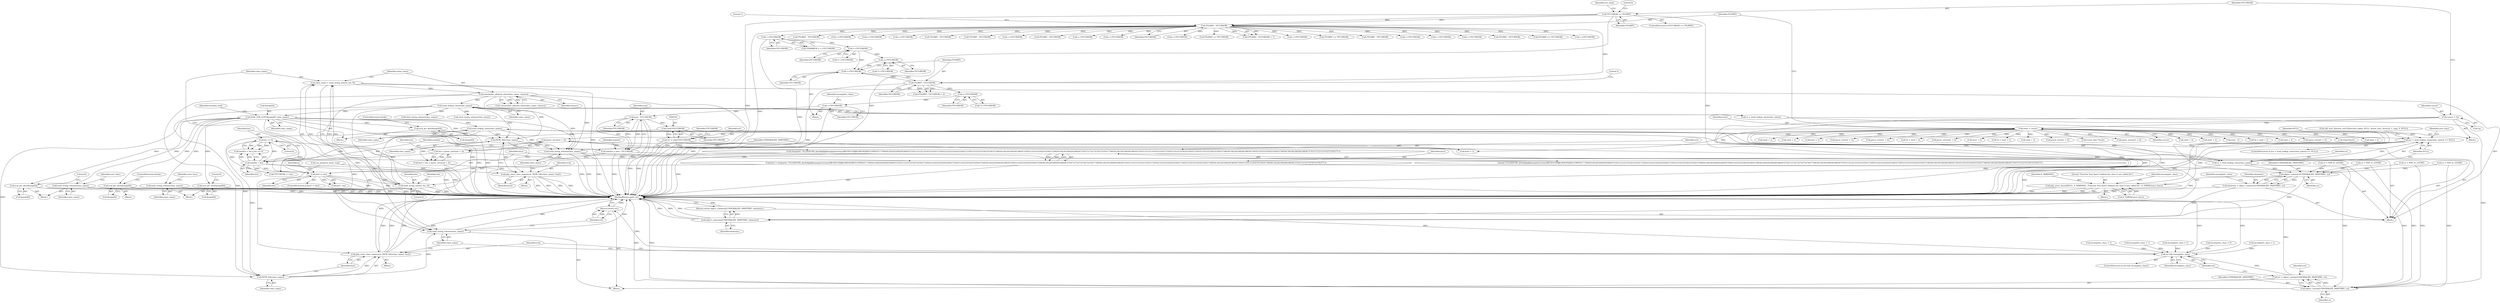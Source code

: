 digraph "0_php-src_20ce2fe8e3c211a42fee05a461a5881be9a8790e?w=1@array" {
"1000648" [label="(Call,ZVAL_STR_COPY(&args[0], class_name))"];
"1000595" [label="(Call,zend_lookup_class(class_name))"];
"1000579" [label="(Call,unserialize_allowed_class(class_name, classes))"];
"1000569" [label="(Call,class_name = zend_string_init(str, len, 0))"];
"1000571" [label="(Call,zend_string_init(str, len, 0))"];
"1000551" [label="(Call,strspn(str, \"0123456789_abcdefghijklmnopqrstuvwxyzABCDEFGHIJKLMNOPQRSTUVWXYZ\177\200\201\202\203\204\205\206\207\210\211\212\213\214\215\216\217\220\221\222\223\224\225\226\227\230\231\232\233\234\235\236\237\240\241\242\243\244\245\246\247\250\251\252\253\254\255\256\257\260\261\262\263\264\265\266\267\270\271\272\273\274\275\276\277\300\301\302\303\304\305\306\307\310\311\312\313\314\315\316\317\320\321\322\323\324\325\326\327\330\331\332\333\334\335\336\337\340\341\342\343\344\345\346\347\350\351\352\353\354\355\356\357\360\361\362\363\364\365\366\367\370\371\372\373\374\375\376\377\\\"))"];
"1000513" [label="(Call,str = (char*)YYCURSOR)"];
"1000515" [label="(Call,(char*)YYCURSOR)"];
"1000493" [label="(Call,max - YYCURSOR)"];
"1000447" [label="(Call,++YYCURSOR)"];
"1000440" [label="(Call,++YYCURSOR)"];
"1000412" [label="(Call,YYLIMIT - YYCURSOR)"];
"1000152" [label="(Call,YYLIMIT - YYCURSOR)"];
"1000125" [label="(Call,YYCURSOR >= YYLIMIT)"];
"1000408" [label="(Call,++YYCURSOR)"];
"1000368" [label="(Call,++YYCURSOR)"];
"1000339" [label="(Call,++YYCURSOR)"];
"1000394" [label="(Call,++YYCURSOR)"];
"1000555" [label="(Call,len3 != len)"];
"1000549" [label="(Call,len3 = strspn(str, \"0123456789_abcdefghijklmnopqrstuvwxyzABCDEFGHIJKLMNOPQRSTUVWXYZ\177\200\201\202\203\204\205\206\207\210\211\212\213\214\215\216\217\220\221\222\223\224\225\226\227\230\231\232\233\234\235\236\237\240\241\242\243\244\245\246\247\250\251\252\253\254\255\256\257\260\261\262\263\264\265\266\267\270\271\272\273\274\275\276\277\300\301\302\303\304\305\306\307\310\311\312\313\314\315\316\317\320\321\322\323\324\325\326\327\330\331\332\333\334\335\336\337\340\341\342\343\344\345\346\347\350\351\352\353\354\355\356\357\360\361\362\363\364\365\366\367\370\371\372\373\374\375\376\377\\\"))"];
"1000501" [label="(Call,len == 0)"];
"1000498" [label="(Call,maxlen < len)"];
"1000491" [label="(Call,maxlen = max - YYCURSOR)"];
"1000485" [label="(Call,len = parse_uiv(start + 2))"];
"1000487" [label="(Call,parse_uiv(start + 2))"];
"1000144" [label="(Call,start = cursor)"];
"1000120" [label="(Call,cursor = *p)"];
"1000680" [label="(Call,zend_string_release(class_name))"];
"1000685" [label="(Call,zval_ptr_dtor(&args[0]))"];
"1000707" [label="(Call,zval_ptr_dtor(&args[0]))"];
"1000723" [label="(Call,zend_string_release(class_name))"];
"1000728" [label="(Call,zval_ptr_dtor(&args[0]))"];
"1000739" [label="(Call,zend_lookup_class(class_name))"];
"1000736" [label="(Call,(ce = zend_lookup_class(class_name)) == NULL)"];
"1000743" [label="(Call,php_error_docref(NULL, E_WARNING, \"Function %s() hasn't defined the class it was called for\", Z_STRVAL(user_func)))"];
"1000737" [label="(Call,ce = zend_lookup_class(class_name))"];
"1000775" [label="(Call,object_custom(UNSERIALIZE_PASSTHRU, ce))"];
"1000773" [label="(Call,ret = object_custom(UNSERIALIZE_PASSTHRU, ce))"];
"1000779" [label="(Call,ret && incomplete_class)"];
"1000790" [label="(Return,return ret;)"];
"1000794" [label="(Call,object_common1(UNSERIALIZE_PASSTHRU, ce))"];
"1000792" [label="(Call,elements = object_common1(UNSERIALIZE_PASSTHRU, ce))"];
"1000808" [label="(Call,object_common2(UNSERIALIZE_PASSTHRU, elements))"];
"1000807" [label="(Return,return object_common2(UNSERIALIZE_PASSTHRU, elements);)"];
"1000785" [label="(Call,ZSTR_VAL(class_name))"];
"1000783" [label="(Call,php_store_class_name(rval, ZSTR_VAL(class_name), len2))"];
"1000788" [label="(Call,zend_string_release(class_name))"];
"1000802" [label="(Call,ZSTR_VAL(class_name))"];
"1000800" [label="(Call,php_store_class_name(rval, ZSTR_VAL(class_name), len2))"];
"1000805" [label="(Call,zend_string_release(class_name))"];
"1000758" [label="(Call,zval_ptr_dtor(&args[0]))"];
"1000500" [label="(Identifier,len)"];
"1002375" [label="(Call,parse_iv(start + 2))"];
"1000778" [label="(ControlStructure,if (ret && incomplete_class))"];
"1000449" [label="(Block,)"];
"1000810" [label="(Identifier,elements)"];
"1001503" [label="(Call,YYLIMIT - YYCURSOR)"];
"1000409" [label="(Identifier,YYCURSOR)"];
"1000607" [label="(Call,zend_string_release(class_name))"];
"1001864" [label="(Call,(char*)start)"];
"1000153" [label="(Identifier,YYLIMIT)"];
"1000570" [label="(Identifier,class_name)"];
"1000549" [label="(Call,len3 = strspn(str, \"0123456789_abcdefghijklmnopqrstuvwxyzABCDEFGHIJKLMNOPQRSTUVWXYZ\177\200\201\202\203\204\205\206\207\210\211\212\213\214\215\216\217\220\221\222\223\224\225\226\227\230\231\232\233\234\235\236\237\240\241\242\243\244\245\246\247\250\251\252\253\254\255\256\257\260\261\262\263\264\265\266\267\270\271\272\273\274\275\276\277\300\301\302\303\304\305\306\307\310\311\312\313\314\315\316\317\320\321\322\323\324\325\326\327\330\331\332\333\334\335\336\337\340\341\342\343\344\345\346\347\350\351\352\353\354\355\356\357\360\361\362\363\364\365\366\367\370\371\372\373\374\375\376\377\\\"))"];
"1000791" [label="(Identifier,ret)"];
"1000708" [label="(Call,&args[0])"];
"1000155" [label="(Literal,7)"];
"1000672" [label="(Block,)"];
"1000572" [label="(Identifier,str)"];
"1000447" [label="(Call,++YYCURSOR)"];
"1000497" [label="(Call,maxlen < len || len == 0)"];
"1000800" [label="(Call,php_store_class_name(rval, ZSTR_VAL(class_name), len2))"];
"1000782" [label="(Block,)"];
"1000411" [label="(Call,(YYLIMIT - YYCURSOR) < 2)"];
"1000786" [label="(Identifier,class_name)"];
"1000759" [label="(Call,&args[0])"];
"1000571" [label="(Call,zend_string_init(str, len, 0))"];
"1001295" [label="(Call,start + 2)"];
"1000785" [label="(Call,ZSTR_VAL(class_name))"];
"1000111" [label="(Block,)"];
"1001146" [label="(Call,start + 2)"];
"1000439" [label="(Call,*++YYCURSOR)"];
"1002122" [label="(Call,start + 2)"];
"1000513" [label="(Call,str = (char*)YYCURSOR)"];
"1000198" [label="(Call,++YYCURSOR)"];
"1000297" [label="(Call,++YYCURSOR)"];
"1000394" [label="(Call,++YYCURSOR)"];
"1000413" [label="(Identifier,YYLIMIT)"];
"1000340" [label="(Identifier,YYCURSOR)"];
"1000145" [label="(Identifier,start)"];
"1000486" [label="(Identifier,len)"];
"1000746" [label="(Literal,\"Function %s() hasn't defined the class it was called for\")"];
"1000794" [label="(Call,object_common1(UNSERIALIZE_PASSTHRU, ce))"];
"1000809" [label="(Identifier,UNSERIALIZE_PASSTHRU)"];
"1000241" [label="(Call,++YYCURSOR)"];
"1002376" [label="(Call,start + 2)"];
"1000586" [label="(Call,ce = PHP_IC_ENTRY)"];
"1000393" [label="(Call,*++YYCURSOR)"];
"1000790" [label="(Return,return ret;)"];
"1000576" [label="(Block,)"];
"1000551" [label="(Call,strspn(str, \"0123456789_abcdefghijklmnopqrstuvwxyzABCDEFGHIJKLMNOPQRSTUVWXYZ\177\200\201\202\203\204\205\206\207\210\211\212\213\214\215\216\217\220\221\222\223\224\225\226\227\230\231\232\233\234\235\236\237\240\241\242\243\244\245\246\247\250\251\252\253\254\255\256\257\260\261\262\263\264\265\266\267\270\271\272\273\274\275\276\277\300\301\302\303\304\305\306\307\310\311\312\313\314\315\316\317\320\321\322\323\324\325\326\327\330\331\332\333\334\335\336\337\340\341\342\343\344\345\346\347\350\351\352\353\354\355\356\357\360\361\362\363\364\365\366\367\370\371\372\373\374\375\376\377\\\"))"];
"1000488" [label="(Call,start + 2)"];
"1000789" [label="(Identifier,class_name)"];
"1000684" [label="(Identifier,user_func)"];
"1000722" [label="(Block,)"];
"1000808" [label="(Call,object_common2(UNSERIALIZE_PASSTHRU, elements))"];
"1000121" [label="(Identifier,cursor)"];
"1000804" [label="(Identifier,len2)"];
"1000519" [label="(Identifier,YYCURSOR)"];
"1000515" [label="(Call,(char*)YYCURSOR)"];
"1001589" [label="(Call,YYLIMIT - YYCURSOR)"];
"1000502" [label="(Identifier,len)"];
"1000579" [label="(Call,unserialize_allowed_class(class_name, classes))"];
"1001086" [label="(Call,YYLIMIT - YYCURSOR)"];
"1000581" [label="(Identifier,classes)"];
"1000514" [label="(Identifier,str)"];
"1000578" [label="(Call,!unserialize_allowed_class(class_name, classes))"];
"1000805" [label="(Call,zend_string_release(class_name))"];
"1000555" [label="(Call,len3 != len)"];
"1000141" [label="(Call,var_push(var_hash, rval))"];
"1000779" [label="(Call,ret && incomplete_class)"];
"1000750" [label="(Identifier,incomplete_class)"];
"1000408" [label="(Call,++YYCURSOR)"];
"1000744" [label="(Identifier,NULL)"];
"1000325" [label="(Call,++YYCURSOR)"];
"1000712" [label="(ControlStructure,break;)"];
"1001251" [label="(Call,YYLIMIT - YYCURSOR)"];
"1000729" [label="(Call,&args[0])"];
"1000491" [label="(Call,maxlen = max - YYCURSOR)"];
"1002432" [label="(MethodReturn,static int)"];
"1000787" [label="(Identifier,len2)"];
"1000783" [label="(Call,php_store_class_name(rval, ZSTR_VAL(class_name), len2))"];
"1000147" [label="(Block,)"];
"1000801" [label="(Identifier,rval)"];
"1000774" [label="(Identifier,ret)"];
"1000999" [label="(Call,parse_iv(start + 2))"];
"1000415" [label="(Literal,2)"];
"1000745" [label="(Identifier,E_WARNING)"];
"1000685" [label="(Call,zval_ptr_dtor(&args[0]))"];
"1000557" [label="(Identifier,len)"];
"1002233" [label="(Call,parse_iv(start + 2))"];
"1000798" [label="(Identifier,incomplete_class)"];
"1000152" [label="(Call,YYLIMIT - YYCURSOR)"];
"1000639" [label="(Call,ce = PHP_IC_ENTRY)"];
"1000126" [label="(Identifier,YYCURSOR)"];
"1001308" [label="(Call,*p = start + 2)"];
"1001129" [label="(Call,parse_uiv(start + 2))"];
"1000739" [label="(Call,zend_lookup_class(class_name))"];
"1000724" [label="(Identifier,class_name)"];
"1000757" [label="(Identifier,user_func)"];
"1000593" [label="(Call,ce = zend_lookup_class(class_name))"];
"1000269" [label="(Call,++YYCURSOR)"];
"1000792" [label="(Call,elements = object_common1(UNSERIALIZE_PASSTHRU, ce))"];
"1000255" [label="(Call,++YYCURSOR)"];
"1000727" [label="(Identifier,user_func)"];
"1000802" [label="(Call,ZSTR_VAL(class_name))"];
"1000460" [label="(Identifier,incomplete_class)"];
"1001130" [label="(Call,start + 2)"];
"1000740" [label="(Identifier,class_name)"];
"1000501" [label="(Call,len == 0)"];
"1000499" [label="(Identifier,maxlen)"];
"1000735" [label="(ControlStructure,if ((ce = zend_lookup_class(class_name)) == NULL))"];
"1000771" [label="(Block,)"];
"1000459" [label="(Call,incomplete_class = 0)"];
"1000723" [label="(Call,zend_string_release(class_name))"];
"1000569" [label="(Call,class_name = zend_string_init(str, len, 0))"];
"1000550" [label="(Identifier,len3)"];
"1000503" [label="(Literal,0)"];
"1000775" [label="(Call,object_custom(UNSERIALIZE_PASSTHRU, ce))"];
"1000337" [label="(Call,YYMARKER = ++YYCURSOR)"];
"1000483" [label="(Call,len2 = len = parse_uiv(start + 2))"];
"1000154" [label="(Identifier,YYCURSOR)"];
"1000656" [label="(Identifier,serialize_lock)"];
"1000781" [label="(Identifier,incomplete_class)"];
"1000283" [label="(Call,++YYCURSOR)"];
"1000554" [label="(ControlStructure,if (len3 != len))"];
"1000583" [label="(Call,incomplete_class = 1)"];
"1000553" [label="(Literal,\"0123456789_abcdefghijklmnopqrstuvwxyzABCDEFGHIJKLMNOPQRSTUVWXYZ\177\200\201\202\203\204\205\206\207\210\211\212\213\214\215\216\217\220\221\222\223\224\225\226\227\230\231\232\233\234\235\236\237\240\241\242\243\244\245\246\247\250\251\252\253\254\255\256\257\260\261\262\263\264\265\266\267\270\271\272\273\274\275\276\277\300\301\302\303\304\305\306\307\310\311\312\313\314\315\316\317\320\321\322\323\324\325\326\327\330\331\332\333\334\335\336\337\340\341\342\343\344\345\346\347\350\351\352\353\354\355\356\357\360\361\362\363\364\365\366\367\370\371\372\373\374\375\376\377\\\")"];
"1000412" [label="(Call,YYLIMIT - YYCURSOR)"];
"1000737" [label="(Call,ce = zend_lookup_class(class_name))"];
"1000698" [label="(Call,incomplete_class = 1)"];
"1000793" [label="(Identifier,elements)"];
"1000395" [label="(Identifier,YYCURSOR)"];
"1000619" [label="(Call,zend_string_release(class_name))"];
"1000552" [label="(Identifier,str)"];
"1001977" [label="(Call,YYLIMIT <= YYCURSOR)"];
"1000151" [label="(Call,(YYLIMIT - YYCURSOR) < 7)"];
"1001143" [label="(Call,*p = start + 2)"];
"1001311" [label="(Call,start + 2)"];
"1000691" [label="(Literal,0)"];
"1000742" [label="(Block,)"];
"1000311" [label="(Call,++YYCURSOR)"];
"1000741" [label="(Identifier,NULL)"];
"1000493" [label="(Call,max - YYCURSOR)"];
"1002121" [label="(Call,parse_iv(start + 2))"];
"1000495" [label="(Identifier,YYCURSOR)"];
"1000494" [label="(Identifier,max)"];
"1000580" [label="(Identifier,class_name)"];
"1000498" [label="(Call,maxlen < len)"];
"1000648" [label="(Call,ZVAL_STR_COPY(&args[0], class_name))"];
"1000339" [label="(Call,++YYCURSOR)"];
"1000367" [label="(Call,*++YYCURSOR)"];
"1000492" [label="(Identifier,maxlen)"];
"1000122" [label="(Call,*p)"];
"1000564" [label="(Call,len3 - len)"];
"1001653" [label="(Call,(const char *)start)"];
"1000758" [label="(Call,zval_ptr_dtor(&args[0]))"];
"1000414" [label="(Identifier,YYCURSOR)"];
"1000659" [label="(Call,call_user_function_ex(CG(function_table), NULL, &user_func, &retval, 1, args, 0, NULL))"];
"1000780" [label="(Identifier,ret)"];
"1001294" [label="(Call,parse_uiv(start + 2))"];
"1002193" [label="(Call,YYLIMIT <= YYCURSOR)"];
"1000127" [label="(Identifier,YYLIMIT)"];
"1000653" [label="(Identifier,class_name)"];
"1000487" [label="(Call,parse_uiv(start + 2))"];
"1000146" [label="(Identifier,cursor)"];
"1000679" [label="(Block,)"];
"1000796" [label="(Identifier,ce)"];
"1000701" [label="(Call,ce = PHP_IC_ENTRY)"];
"1000866" [label="(Call,YYLIMIT - YYCURSOR)"];
"1000361" [label="(Call,++YYCURSOR)"];
"1000795" [label="(Identifier,UNSERIALIZE_PASSTHRU)"];
"1000776" [label="(Identifier,UNSERIALIZE_PASSTHRU)"];
"1000124" [label="(ControlStructure,if (YYCURSOR >= YYLIMIT))"];
"1000556" [label="(Identifier,len3)"];
"1000595" [label="(Call,zend_lookup_class(class_name))"];
"1000144" [label="(Call,start = cursor)"];
"1000680" [label="(Call,zend_string_release(class_name))"];
"1000369" [label="(Identifier,YYCURSOR)"];
"1000681" [label="(Identifier,class_name)"];
"1000738" [label="(Identifier,ce)"];
"1002234" [label="(Call,start + 2)"];
"1000348" [label="(Call,++YYCURSOR)"];
"1000736" [label="(Call,(ce = zend_lookup_class(class_name)) == NULL)"];
"1000777" [label="(Identifier,ce)"];
"1000227" [label="(Call,++YYCURSOR)"];
"1000752" [label="(Call,ce = PHP_IC_ENTRY)"];
"1000784" [label="(Identifier,rval)"];
"1000508" [label="(Call,start + 2)"];
"1000518" [label="(Call,YYCURSOR += len)"];
"1000440" [label="(Call,++YYCURSOR)"];
"1000749" [label="(Call,incomplete_class = 1)"];
"1000636" [label="(Call,incomplete_class = 1)"];
"1000596" [label="(Identifier,class_name)"];
"1002009" [label="(Call,start - 3)"];
"1000958" [label="(Call,YYLIMIT - YYCURSOR)"];
"1000807" [label="(Return,return object_common2(UNSERIALIZE_PASSTHRU, elements);)"];
"1000803" [label="(Identifier,class_name)"];
"1000517" [label="(Identifier,YYCURSOR)"];
"1000133" [label="(Identifier,var_hash)"];
"1002335" [label="(Call,YYLIMIT <= YYCURSOR)"];
"1000485" [label="(Call,len = parse_uiv(start + 2))"];
"1000728" [label="(Call,zval_ptr_dtor(&args[0]))"];
"1000573" [label="(Identifier,len)"];
"1000734" [label="(Literal,0)"];
"1000747" [label="(Call,Z_STRVAL(user_func))"];
"1000806" [label="(Identifier,class_name)"];
"1000574" [label="(Literal,0)"];
"1000788" [label="(Call,zend_string_release(class_name))"];
"1000448" [label="(Identifier,YYCURSOR)"];
"1000763" [label="(ControlStructure,break;)"];
"1000743" [label="(Call,php_error_docref(NULL, E_WARNING, \"Function %s() hasn't defined the class it was called for\", Z_STRVAL(user_func)))"];
"1000125" [label="(Call,YYCURSOR >= YYLIMIT)"];
"1000561" [label="(Identifier,p)"];
"1000120" [label="(Call,cursor = *p)"];
"1000773" [label="(Call,ret = object_custom(UNSERIALIZE_PASSTHRU, ce))"];
"1000799" [label="(Block,)"];
"1000505" [label="(Call,*p = start + 2)"];
"1000130" [label="(Literal,0)"];
"1000686" [label="(Call,&args[0])"];
"1001000" [label="(Call,start + 2)"];
"1000707" [label="(Call,zval_ptr_dtor(&args[0]))"];
"1000649" [label="(Call,&args[0])"];
"1000368" [label="(Call,++YYCURSOR)"];
"1000441" [label="(Identifier,YYCURSOR)"];
"1000215" [label="(Call,++YYCURSOR)"];
"1000648" -> "1000576"  [label="AST: "];
"1000648" -> "1000653"  [label="CFG: "];
"1000649" -> "1000648"  [label="AST: "];
"1000653" -> "1000648"  [label="AST: "];
"1000656" -> "1000648"  [label="CFG: "];
"1000648" -> "1002432"  [label="DDG: "];
"1000595" -> "1000648"  [label="DDG: "];
"1000648" -> "1000680"  [label="DDG: "];
"1000648" -> "1000685"  [label="DDG: "];
"1000648" -> "1000707"  [label="DDG: "];
"1000648" -> "1000723"  [label="DDG: "];
"1000648" -> "1000728"  [label="DDG: "];
"1000648" -> "1000739"  [label="DDG: "];
"1000648" -> "1000758"  [label="DDG: "];
"1000648" -> "1000785"  [label="DDG: "];
"1000648" -> "1000788"  [label="DDG: "];
"1000648" -> "1000802"  [label="DDG: "];
"1000648" -> "1000805"  [label="DDG: "];
"1000595" -> "1000593"  [label="AST: "];
"1000595" -> "1000596"  [label="CFG: "];
"1000596" -> "1000595"  [label="AST: "];
"1000593" -> "1000595"  [label="CFG: "];
"1000595" -> "1000593"  [label="DDG: "];
"1000579" -> "1000595"  [label="DDG: "];
"1000595" -> "1000607"  [label="DDG: "];
"1000595" -> "1000619"  [label="DDG: "];
"1000595" -> "1000785"  [label="DDG: "];
"1000595" -> "1000788"  [label="DDG: "];
"1000595" -> "1000802"  [label="DDG: "];
"1000595" -> "1000805"  [label="DDG: "];
"1000579" -> "1000578"  [label="AST: "];
"1000579" -> "1000581"  [label="CFG: "];
"1000580" -> "1000579"  [label="AST: "];
"1000581" -> "1000579"  [label="AST: "];
"1000578" -> "1000579"  [label="CFG: "];
"1000579" -> "1002432"  [label="DDG: "];
"1000579" -> "1000578"  [label="DDG: "];
"1000579" -> "1000578"  [label="DDG: "];
"1000569" -> "1000579"  [label="DDG: "];
"1000579" -> "1000785"  [label="DDG: "];
"1000579" -> "1000788"  [label="DDG: "];
"1000579" -> "1000802"  [label="DDG: "];
"1000579" -> "1000805"  [label="DDG: "];
"1000569" -> "1000449"  [label="AST: "];
"1000569" -> "1000571"  [label="CFG: "];
"1000570" -> "1000569"  [label="AST: "];
"1000571" -> "1000569"  [label="AST: "];
"1000580" -> "1000569"  [label="CFG: "];
"1000569" -> "1002432"  [label="DDG: "];
"1000571" -> "1000569"  [label="DDG: "];
"1000571" -> "1000569"  [label="DDG: "];
"1000571" -> "1000569"  [label="DDG: "];
"1000571" -> "1000574"  [label="CFG: "];
"1000572" -> "1000571"  [label="AST: "];
"1000573" -> "1000571"  [label="AST: "];
"1000574" -> "1000571"  [label="AST: "];
"1000571" -> "1002432"  [label="DDG: "];
"1000571" -> "1002432"  [label="DDG: "];
"1000551" -> "1000571"  [label="DDG: "];
"1000555" -> "1000571"  [label="DDG: "];
"1000551" -> "1000549"  [label="AST: "];
"1000551" -> "1000553"  [label="CFG: "];
"1000552" -> "1000551"  [label="AST: "];
"1000553" -> "1000551"  [label="AST: "];
"1000549" -> "1000551"  [label="CFG: "];
"1000551" -> "1002432"  [label="DDG: "];
"1000551" -> "1000549"  [label="DDG: "];
"1000551" -> "1000549"  [label="DDG: "];
"1000513" -> "1000551"  [label="DDG: "];
"1000513" -> "1000449"  [label="AST: "];
"1000513" -> "1000515"  [label="CFG: "];
"1000514" -> "1000513"  [label="AST: "];
"1000515" -> "1000513"  [label="AST: "];
"1000519" -> "1000513"  [label="CFG: "];
"1000513" -> "1002432"  [label="DDG: "];
"1000513" -> "1002432"  [label="DDG: "];
"1000515" -> "1000513"  [label="DDG: "];
"1000515" -> "1000517"  [label="CFG: "];
"1000516" -> "1000515"  [label="AST: "];
"1000517" -> "1000515"  [label="AST: "];
"1000493" -> "1000515"  [label="DDG: "];
"1000515" -> "1000518"  [label="DDG: "];
"1000493" -> "1000491"  [label="AST: "];
"1000493" -> "1000495"  [label="CFG: "];
"1000494" -> "1000493"  [label="AST: "];
"1000495" -> "1000493"  [label="AST: "];
"1000491" -> "1000493"  [label="CFG: "];
"1000493" -> "1002432"  [label="DDG: "];
"1000493" -> "1002432"  [label="DDG: "];
"1000493" -> "1000491"  [label="DDG: "];
"1000493" -> "1000491"  [label="DDG: "];
"1000447" -> "1000493"  [label="DDG: "];
"1000447" -> "1000147"  [label="AST: "];
"1000447" -> "1000448"  [label="CFG: "];
"1000448" -> "1000447"  [label="AST: "];
"1000460" -> "1000447"  [label="CFG: "];
"1000447" -> "1002432"  [label="DDG: "];
"1000440" -> "1000447"  [label="DDG: "];
"1000440" -> "1000439"  [label="AST: "];
"1000440" -> "1000441"  [label="CFG: "];
"1000441" -> "1000440"  [label="AST: "];
"1000439" -> "1000440"  [label="CFG: "];
"1000412" -> "1000440"  [label="DDG: "];
"1000412" -> "1000411"  [label="AST: "];
"1000412" -> "1000414"  [label="CFG: "];
"1000413" -> "1000412"  [label="AST: "];
"1000414" -> "1000412"  [label="AST: "];
"1000415" -> "1000412"  [label="CFG: "];
"1000412" -> "1002432"  [label="DDG: "];
"1000412" -> "1000408"  [label="DDG: "];
"1000412" -> "1000411"  [label="DDG: "];
"1000412" -> "1000411"  [label="DDG: "];
"1000152" -> "1000412"  [label="DDG: "];
"1000408" -> "1000412"  [label="DDG: "];
"1000152" -> "1000151"  [label="AST: "];
"1000152" -> "1000154"  [label="CFG: "];
"1000153" -> "1000152"  [label="AST: "];
"1000154" -> "1000152"  [label="AST: "];
"1000155" -> "1000152"  [label="CFG: "];
"1000152" -> "1002432"  [label="DDG: "];
"1000152" -> "1000151"  [label="DDG: "];
"1000152" -> "1000151"  [label="DDG: "];
"1000125" -> "1000152"  [label="DDG: "];
"1000125" -> "1000152"  [label="DDG: "];
"1000152" -> "1000198"  [label="DDG: "];
"1000152" -> "1000215"  [label="DDG: "];
"1000152" -> "1000227"  [label="DDG: "];
"1000152" -> "1000241"  [label="DDG: "];
"1000152" -> "1000255"  [label="DDG: "];
"1000152" -> "1000269"  [label="DDG: "];
"1000152" -> "1000283"  [label="DDG: "];
"1000152" -> "1000297"  [label="DDG: "];
"1000152" -> "1000311"  [label="DDG: "];
"1000152" -> "1000325"  [label="DDG: "];
"1000152" -> "1000339"  [label="DDG: "];
"1000152" -> "1000348"  [label="DDG: "];
"1000152" -> "1000361"  [label="DDG: "];
"1000152" -> "1000866"  [label="DDG: "];
"1000152" -> "1000958"  [label="DDG: "];
"1000152" -> "1001086"  [label="DDG: "];
"1000152" -> "1001251"  [label="DDG: "];
"1000152" -> "1001503"  [label="DDG: "];
"1000152" -> "1001589"  [label="DDG: "];
"1000152" -> "1001977"  [label="DDG: "];
"1000152" -> "1002193"  [label="DDG: "];
"1000152" -> "1002335"  [label="DDG: "];
"1000125" -> "1000124"  [label="AST: "];
"1000125" -> "1000127"  [label="CFG: "];
"1000126" -> "1000125"  [label="AST: "];
"1000127" -> "1000125"  [label="AST: "];
"1000130" -> "1000125"  [label="CFG: "];
"1000133" -> "1000125"  [label="CFG: "];
"1000125" -> "1002432"  [label="DDG: "];
"1000125" -> "1002432"  [label="DDG: "];
"1000125" -> "1002432"  [label="DDG: "];
"1000408" -> "1000147"  [label="AST: "];
"1000408" -> "1000409"  [label="CFG: "];
"1000409" -> "1000408"  [label="AST: "];
"1000413" -> "1000408"  [label="CFG: "];
"1000368" -> "1000408"  [label="DDG: "];
"1000394" -> "1000408"  [label="DDG: "];
"1000368" -> "1000367"  [label="AST: "];
"1000368" -> "1000369"  [label="CFG: "];
"1000369" -> "1000368"  [label="AST: "];
"1000367" -> "1000368"  [label="CFG: "];
"1000339" -> "1000368"  [label="DDG: "];
"1000368" -> "1000394"  [label="DDG: "];
"1000339" -> "1000337"  [label="AST: "];
"1000339" -> "1000340"  [label="CFG: "];
"1000340" -> "1000339"  [label="AST: "];
"1000337" -> "1000339"  [label="CFG: "];
"1000339" -> "1002432"  [label="DDG: "];
"1000339" -> "1000337"  [label="DDG: "];
"1000394" -> "1000393"  [label="AST: "];
"1000394" -> "1000395"  [label="CFG: "];
"1000395" -> "1000394"  [label="AST: "];
"1000393" -> "1000394"  [label="CFG: "];
"1000555" -> "1000554"  [label="AST: "];
"1000555" -> "1000557"  [label="CFG: "];
"1000556" -> "1000555"  [label="AST: "];
"1000557" -> "1000555"  [label="AST: "];
"1000561" -> "1000555"  [label="CFG: "];
"1000570" -> "1000555"  [label="CFG: "];
"1000555" -> "1002432"  [label="DDG: "];
"1000555" -> "1002432"  [label="DDG: "];
"1000549" -> "1000555"  [label="DDG: "];
"1000501" -> "1000555"  [label="DDG: "];
"1000498" -> "1000555"  [label="DDG: "];
"1000555" -> "1000564"  [label="DDG: "];
"1000555" -> "1000564"  [label="DDG: "];
"1000549" -> "1000449"  [label="AST: "];
"1000550" -> "1000549"  [label="AST: "];
"1000556" -> "1000549"  [label="CFG: "];
"1000549" -> "1002432"  [label="DDG: "];
"1000501" -> "1000497"  [label="AST: "];
"1000501" -> "1000503"  [label="CFG: "];
"1000502" -> "1000501"  [label="AST: "];
"1000503" -> "1000501"  [label="AST: "];
"1000497" -> "1000501"  [label="CFG: "];
"1000501" -> "1002432"  [label="DDG: "];
"1000501" -> "1000497"  [label="DDG: "];
"1000501" -> "1000497"  [label="DDG: "];
"1000498" -> "1000501"  [label="DDG: "];
"1000501" -> "1000518"  [label="DDG: "];
"1000498" -> "1000497"  [label="AST: "];
"1000498" -> "1000500"  [label="CFG: "];
"1000499" -> "1000498"  [label="AST: "];
"1000500" -> "1000498"  [label="AST: "];
"1000502" -> "1000498"  [label="CFG: "];
"1000497" -> "1000498"  [label="CFG: "];
"1000498" -> "1002432"  [label="DDG: "];
"1000498" -> "1002432"  [label="DDG: "];
"1000498" -> "1000497"  [label="DDG: "];
"1000498" -> "1000497"  [label="DDG: "];
"1000491" -> "1000498"  [label="DDG: "];
"1000485" -> "1000498"  [label="DDG: "];
"1000498" -> "1000518"  [label="DDG: "];
"1000491" -> "1000449"  [label="AST: "];
"1000492" -> "1000491"  [label="AST: "];
"1000499" -> "1000491"  [label="CFG: "];
"1000491" -> "1002432"  [label="DDG: "];
"1000485" -> "1000483"  [label="AST: "];
"1000485" -> "1000487"  [label="CFG: "];
"1000486" -> "1000485"  [label="AST: "];
"1000487" -> "1000485"  [label="AST: "];
"1000483" -> "1000485"  [label="CFG: "];
"1000485" -> "1002432"  [label="DDG: "];
"1000485" -> "1000483"  [label="DDG: "];
"1000487" -> "1000485"  [label="DDG: "];
"1000487" -> "1000488"  [label="CFG: "];
"1000488" -> "1000487"  [label="AST: "];
"1000487" -> "1002432"  [label="DDG: "];
"1000487" -> "1000483"  [label="DDG: "];
"1000144" -> "1000487"  [label="DDG: "];
"1000144" -> "1000111"  [label="AST: "];
"1000144" -> "1000146"  [label="CFG: "];
"1000145" -> "1000144"  [label="AST: "];
"1000146" -> "1000144"  [label="AST: "];
"1000153" -> "1000144"  [label="CFG: "];
"1000144" -> "1002432"  [label="DDG: "];
"1000144" -> "1002432"  [label="DDG: "];
"1000120" -> "1000144"  [label="DDG: "];
"1000144" -> "1000488"  [label="DDG: "];
"1000144" -> "1000505"  [label="DDG: "];
"1000144" -> "1000508"  [label="DDG: "];
"1000144" -> "1000999"  [label="DDG: "];
"1000144" -> "1001000"  [label="DDG: "];
"1000144" -> "1001129"  [label="DDG: "];
"1000144" -> "1001130"  [label="DDG: "];
"1000144" -> "1001143"  [label="DDG: "];
"1000144" -> "1001146"  [label="DDG: "];
"1000144" -> "1001294"  [label="DDG: "];
"1000144" -> "1001295"  [label="DDG: "];
"1000144" -> "1001308"  [label="DDG: "];
"1000144" -> "1001311"  [label="DDG: "];
"1000144" -> "1001653"  [label="DDG: "];
"1000144" -> "1001864"  [label="DDG: "];
"1000144" -> "1002009"  [label="DDG: "];
"1000144" -> "1002121"  [label="DDG: "];
"1000144" -> "1002122"  [label="DDG: "];
"1000144" -> "1002233"  [label="DDG: "];
"1000144" -> "1002234"  [label="DDG: "];
"1000144" -> "1002375"  [label="DDG: "];
"1000144" -> "1002376"  [label="DDG: "];
"1000120" -> "1000111"  [label="AST: "];
"1000120" -> "1000122"  [label="CFG: "];
"1000121" -> "1000120"  [label="AST: "];
"1000122" -> "1000120"  [label="AST: "];
"1000126" -> "1000120"  [label="CFG: "];
"1000120" -> "1002432"  [label="DDG: "];
"1000120" -> "1002432"  [label="DDG: "];
"1000680" -> "1000679"  [label="AST: "];
"1000680" -> "1000681"  [label="CFG: "];
"1000681" -> "1000680"  [label="AST: "];
"1000684" -> "1000680"  [label="CFG: "];
"1000680" -> "1002432"  [label="DDG: "];
"1000680" -> "1002432"  [label="DDG: "];
"1000685" -> "1000679"  [label="AST: "];
"1000685" -> "1000686"  [label="CFG: "];
"1000686" -> "1000685"  [label="AST: "];
"1000691" -> "1000685"  [label="CFG: "];
"1000685" -> "1002432"  [label="DDG: "];
"1000685" -> "1002432"  [label="DDG: "];
"1000707" -> "1000672"  [label="AST: "];
"1000707" -> "1000708"  [label="CFG: "];
"1000708" -> "1000707"  [label="AST: "];
"1000712" -> "1000707"  [label="CFG: "];
"1000707" -> "1002432"  [label="DDG: "];
"1000707" -> "1002432"  [label="DDG: "];
"1000723" -> "1000722"  [label="AST: "];
"1000723" -> "1000724"  [label="CFG: "];
"1000724" -> "1000723"  [label="AST: "];
"1000727" -> "1000723"  [label="CFG: "];
"1000723" -> "1002432"  [label="DDG: "];
"1000723" -> "1002432"  [label="DDG: "];
"1000728" -> "1000722"  [label="AST: "];
"1000728" -> "1000729"  [label="CFG: "];
"1000729" -> "1000728"  [label="AST: "];
"1000734" -> "1000728"  [label="CFG: "];
"1000728" -> "1002432"  [label="DDG: "];
"1000728" -> "1002432"  [label="DDG: "];
"1000739" -> "1000737"  [label="AST: "];
"1000739" -> "1000740"  [label="CFG: "];
"1000740" -> "1000739"  [label="AST: "];
"1000737" -> "1000739"  [label="CFG: "];
"1000739" -> "1000736"  [label="DDG: "];
"1000739" -> "1000737"  [label="DDG: "];
"1000739" -> "1000785"  [label="DDG: "];
"1000739" -> "1000788"  [label="DDG: "];
"1000739" -> "1000802"  [label="DDG: "];
"1000739" -> "1000805"  [label="DDG: "];
"1000736" -> "1000735"  [label="AST: "];
"1000736" -> "1000741"  [label="CFG: "];
"1000737" -> "1000736"  [label="AST: "];
"1000741" -> "1000736"  [label="AST: "];
"1000744" -> "1000736"  [label="CFG: "];
"1000757" -> "1000736"  [label="CFG: "];
"1000736" -> "1002432"  [label="DDG: "];
"1000736" -> "1002432"  [label="DDG: "];
"1000737" -> "1000736"  [label="DDG: "];
"1000659" -> "1000736"  [label="DDG: "];
"1000736" -> "1000743"  [label="DDG: "];
"1000743" -> "1000742"  [label="AST: "];
"1000743" -> "1000747"  [label="CFG: "];
"1000744" -> "1000743"  [label="AST: "];
"1000745" -> "1000743"  [label="AST: "];
"1000746" -> "1000743"  [label="AST: "];
"1000747" -> "1000743"  [label="AST: "];
"1000750" -> "1000743"  [label="CFG: "];
"1000743" -> "1002432"  [label="DDG: "];
"1000743" -> "1002432"  [label="DDG: "];
"1000743" -> "1002432"  [label="DDG: "];
"1000743" -> "1002432"  [label="DDG: "];
"1000747" -> "1000743"  [label="DDG: "];
"1000738" -> "1000737"  [label="AST: "];
"1000741" -> "1000737"  [label="CFG: "];
"1000737" -> "1002432"  [label="DDG: "];
"1000737" -> "1000775"  [label="DDG: "];
"1000737" -> "1000794"  [label="DDG: "];
"1000775" -> "1000773"  [label="AST: "];
"1000775" -> "1000777"  [label="CFG: "];
"1000776" -> "1000775"  [label="AST: "];
"1000777" -> "1000775"  [label="AST: "];
"1000773" -> "1000775"  [label="CFG: "];
"1000775" -> "1002432"  [label="DDG: "];
"1000775" -> "1002432"  [label="DDG: "];
"1000775" -> "1000773"  [label="DDG: "];
"1000775" -> "1000773"  [label="DDG: "];
"1000639" -> "1000775"  [label="DDG: "];
"1000752" -> "1000775"  [label="DDG: "];
"1000586" -> "1000775"  [label="DDG: "];
"1000701" -> "1000775"  [label="DDG: "];
"1000593" -> "1000775"  [label="DDG: "];
"1000773" -> "1000771"  [label="AST: "];
"1000774" -> "1000773"  [label="AST: "];
"1000780" -> "1000773"  [label="CFG: "];
"1000773" -> "1002432"  [label="DDG: "];
"1000773" -> "1000779"  [label="DDG: "];
"1000779" -> "1000778"  [label="AST: "];
"1000779" -> "1000780"  [label="CFG: "];
"1000779" -> "1000781"  [label="CFG: "];
"1000780" -> "1000779"  [label="AST: "];
"1000781" -> "1000779"  [label="AST: "];
"1000784" -> "1000779"  [label="CFG: "];
"1000789" -> "1000779"  [label="CFG: "];
"1000779" -> "1002432"  [label="DDG: "];
"1000779" -> "1002432"  [label="DDG: "];
"1000779" -> "1002432"  [label="DDG: "];
"1000459" -> "1000779"  [label="DDG: "];
"1000636" -> "1000779"  [label="DDG: "];
"1000698" -> "1000779"  [label="DDG: "];
"1000749" -> "1000779"  [label="DDG: "];
"1000583" -> "1000779"  [label="DDG: "];
"1000779" -> "1000790"  [label="DDG: "];
"1000790" -> "1000771"  [label="AST: "];
"1000790" -> "1000791"  [label="CFG: "];
"1000791" -> "1000790"  [label="AST: "];
"1002432" -> "1000790"  [label="CFG: "];
"1000790" -> "1002432"  [label="DDG: "];
"1000791" -> "1000790"  [label="DDG: "];
"1000794" -> "1000792"  [label="AST: "];
"1000794" -> "1000796"  [label="CFG: "];
"1000795" -> "1000794"  [label="AST: "];
"1000796" -> "1000794"  [label="AST: "];
"1000792" -> "1000794"  [label="CFG: "];
"1000794" -> "1002432"  [label="DDG: "];
"1000794" -> "1000792"  [label="DDG: "];
"1000794" -> "1000792"  [label="DDG: "];
"1000639" -> "1000794"  [label="DDG: "];
"1000752" -> "1000794"  [label="DDG: "];
"1000586" -> "1000794"  [label="DDG: "];
"1000701" -> "1000794"  [label="DDG: "];
"1000593" -> "1000794"  [label="DDG: "];
"1000794" -> "1000808"  [label="DDG: "];
"1000792" -> "1000449"  [label="AST: "];
"1000793" -> "1000792"  [label="AST: "];
"1000798" -> "1000792"  [label="CFG: "];
"1000792" -> "1002432"  [label="DDG: "];
"1000792" -> "1000808"  [label="DDG: "];
"1000808" -> "1000807"  [label="AST: "];
"1000808" -> "1000810"  [label="CFG: "];
"1000809" -> "1000808"  [label="AST: "];
"1000810" -> "1000808"  [label="AST: "];
"1000807" -> "1000808"  [label="CFG: "];
"1000808" -> "1002432"  [label="DDG: "];
"1000808" -> "1002432"  [label="DDG: "];
"1000808" -> "1002432"  [label="DDG: "];
"1000808" -> "1000807"  [label="DDG: "];
"1000807" -> "1000449"  [label="AST: "];
"1002432" -> "1000807"  [label="CFG: "];
"1000807" -> "1002432"  [label="DDG: "];
"1000785" -> "1000783"  [label="AST: "];
"1000785" -> "1000786"  [label="CFG: "];
"1000786" -> "1000785"  [label="AST: "];
"1000787" -> "1000785"  [label="CFG: "];
"1000785" -> "1000783"  [label="DDG: "];
"1000785" -> "1000788"  [label="DDG: "];
"1000783" -> "1000782"  [label="AST: "];
"1000783" -> "1000787"  [label="CFG: "];
"1000784" -> "1000783"  [label="AST: "];
"1000787" -> "1000783"  [label="AST: "];
"1000789" -> "1000783"  [label="CFG: "];
"1000783" -> "1002432"  [label="DDG: "];
"1000783" -> "1002432"  [label="DDG: "];
"1000783" -> "1002432"  [label="DDG: "];
"1000783" -> "1002432"  [label="DDG: "];
"1000141" -> "1000783"  [label="DDG: "];
"1000483" -> "1000783"  [label="DDG: "];
"1000788" -> "1000771"  [label="AST: "];
"1000788" -> "1000789"  [label="CFG: "];
"1000789" -> "1000788"  [label="AST: "];
"1000791" -> "1000788"  [label="CFG: "];
"1000788" -> "1002432"  [label="DDG: "];
"1000788" -> "1002432"  [label="DDG: "];
"1000802" -> "1000800"  [label="AST: "];
"1000802" -> "1000803"  [label="CFG: "];
"1000803" -> "1000802"  [label="AST: "];
"1000804" -> "1000802"  [label="CFG: "];
"1000802" -> "1000800"  [label="DDG: "];
"1000802" -> "1000805"  [label="DDG: "];
"1000800" -> "1000799"  [label="AST: "];
"1000800" -> "1000804"  [label="CFG: "];
"1000801" -> "1000800"  [label="AST: "];
"1000804" -> "1000800"  [label="AST: "];
"1000806" -> "1000800"  [label="CFG: "];
"1000800" -> "1002432"  [label="DDG: "];
"1000800" -> "1002432"  [label="DDG: "];
"1000800" -> "1002432"  [label="DDG: "];
"1000800" -> "1002432"  [label="DDG: "];
"1000141" -> "1000800"  [label="DDG: "];
"1000483" -> "1000800"  [label="DDG: "];
"1000805" -> "1000449"  [label="AST: "];
"1000805" -> "1000806"  [label="CFG: "];
"1000806" -> "1000805"  [label="AST: "];
"1000809" -> "1000805"  [label="CFG: "];
"1000805" -> "1002432"  [label="DDG: "];
"1000805" -> "1002432"  [label="DDG: "];
"1000758" -> "1000576"  [label="AST: "];
"1000758" -> "1000759"  [label="CFG: "];
"1000759" -> "1000758"  [label="AST: "];
"1000763" -> "1000758"  [label="CFG: "];
"1000758" -> "1002432"  [label="DDG: "];
"1000758" -> "1002432"  [label="DDG: "];
}
